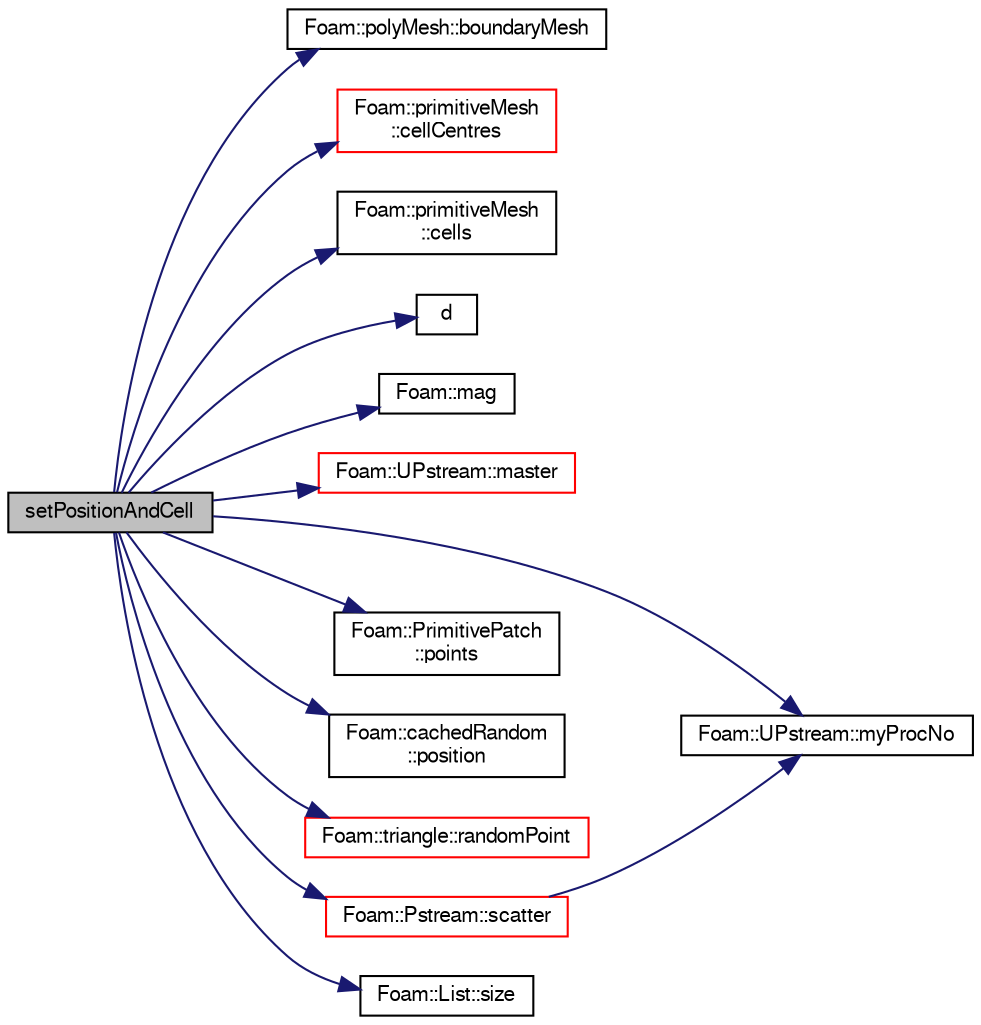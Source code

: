 digraph "setPositionAndCell"
{
  bgcolor="transparent";
  edge [fontname="FreeSans",fontsize="10",labelfontname="FreeSans",labelfontsize="10"];
  node [fontname="FreeSans",fontsize="10",shape=record];
  rankdir="LR";
  Node161 [label="setPositionAndCell",height=0.2,width=0.4,color="black", fillcolor="grey75", style="filled", fontcolor="black"];
  Node161 -> Node162 [color="midnightblue",fontsize="10",style="solid",fontname="FreeSans"];
  Node162 [label="Foam::polyMesh::boundaryMesh",height=0.2,width=0.4,color="black",URL="$a27410.html#a9f2b68c134340291eda6197f47f25484",tooltip="Return boundary mesh. "];
  Node161 -> Node163 [color="midnightblue",fontsize="10",style="solid",fontname="FreeSans"];
  Node163 [label="Foam::primitiveMesh\l::cellCentres",height=0.2,width=0.4,color="red",URL="$a27530.html#a7300aee2989c6ec70e39436816461902"];
  Node161 -> Node224 [color="midnightblue",fontsize="10",style="solid",fontname="FreeSans"];
  Node224 [label="Foam::primitiveMesh\l::cells",height=0.2,width=0.4,color="black",URL="$a27530.html#af19bf800d725a623c7b1d0101d65e7d3"];
  Node161 -> Node225 [color="midnightblue",fontsize="10",style="solid",fontname="FreeSans"];
  Node225 [label="d",height=0.2,width=0.4,color="black",URL="$a38951.html#aa182a9055736468dd160f12649a01fd1"];
  Node161 -> Node212 [color="midnightblue",fontsize="10",style="solid",fontname="FreeSans"];
  Node212 [label="Foam::mag",height=0.2,width=0.4,color="black",URL="$a21124.html#a929da2a3fdcf3dacbbe0487d3a330dae"];
  Node161 -> Node226 [color="midnightblue",fontsize="10",style="solid",fontname="FreeSans"];
  Node226 [label="Foam::UPstream::master",height=0.2,width=0.4,color="red",URL="$a26270.html#a36af549940a0aae3733774649594489f",tooltip="Am I the master process. "];
  Node161 -> Node228 [color="midnightblue",fontsize="10",style="solid",fontname="FreeSans"];
  Node228 [label="Foam::UPstream::myProcNo",height=0.2,width=0.4,color="black",URL="$a26270.html#afc74d89573de32a3032c916f8cdd1733",tooltip="Number of this process (starting from masterNo() = 0) "];
  Node161 -> Node229 [color="midnightblue",fontsize="10",style="solid",fontname="FreeSans"];
  Node229 [label="Foam::PrimitivePatch\l::points",height=0.2,width=0.4,color="black",URL="$a27538.html#aa3c7d968f31c88780c663876f64ef6a6",tooltip="Return reference to global points. "];
  Node161 -> Node230 [color="midnightblue",fontsize="10",style="solid",fontname="FreeSans"];
  Node230 [label="Foam::cachedRandom\l::position",height=0.2,width=0.4,color="black",URL="$a28134.html#a1f066a90b0e9f9d8cf1272384eecd896",tooltip="Return a sample between start and end. "];
  Node161 -> Node231 [color="midnightblue",fontsize="10",style="solid",fontname="FreeSans"];
  Node231 [label="Foam::triangle::randomPoint",height=0.2,width=0.4,color="red",URL="$a27606.html#ab7ab51653cc6b4c1050b733a54aeda57",tooltip="Return a random point on the triangle from a uniform. "];
  Node161 -> Node240 [color="midnightblue",fontsize="10",style="solid",fontname="FreeSans"];
  Node240 [label="Foam::Pstream::scatter",height=0.2,width=0.4,color="red",URL="$a26250.html#a00bc7d5a0b660cfa53523561af48def2",tooltip="Scatter data. Distribute without modification. Reverse of gather. "];
  Node240 -> Node228 [color="midnightblue",fontsize="10",style="solid",fontname="FreeSans"];
  Node161 -> Node220 [color="midnightblue",fontsize="10",style="solid",fontname="FreeSans"];
  Node220 [label="Foam::List::size",height=0.2,width=0.4,color="black",URL="$a25694.html#a8a5f6fa29bd4b500caf186f60245b384",tooltip="Override size to be inconsistent with allocated storage. "];
}
